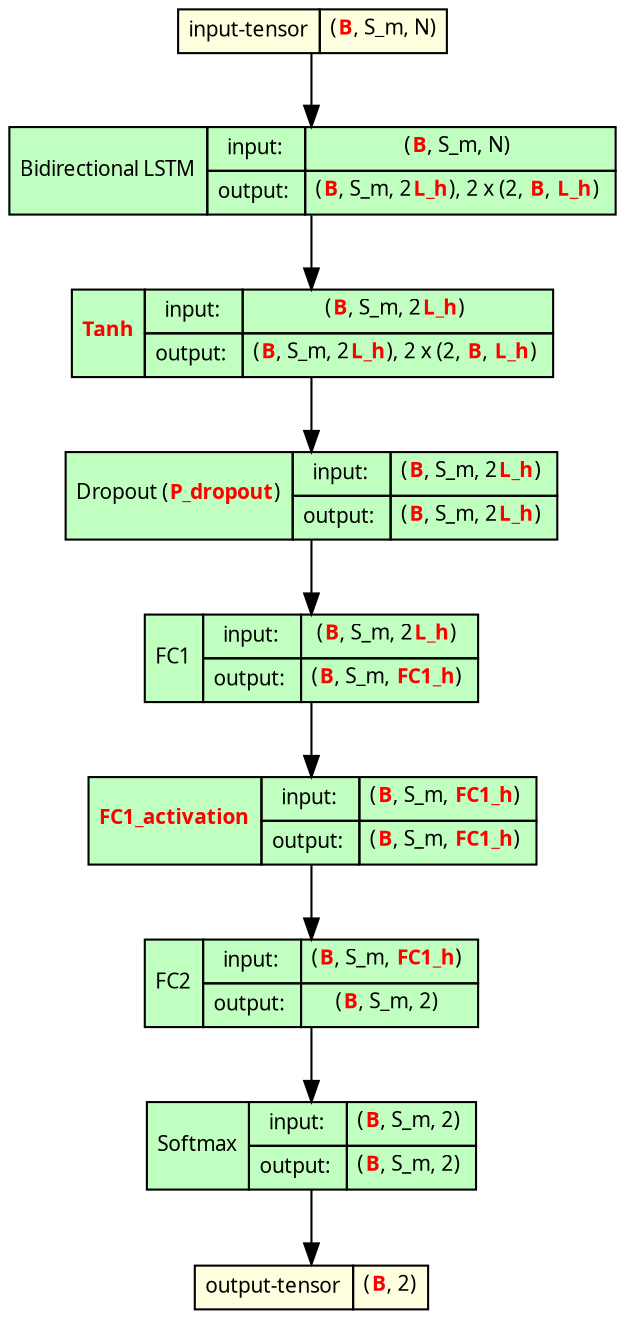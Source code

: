strict digraph model {
    graph [ordering="in", rankdir="TB", size="12.0,12.0"];
    node [align="left", fontname="Linux libertine", fontsize=10, height=0.2, margin=0, ranksep=0.1, shape="plaintext", style="filled"];
    edge [fontsize=10];
    0 [label=<
                    <TABLE BORDER="0" CELLBORDER="1"
                    CELLSPACING="0" CELLPADDING="4">
                        <TR><TD>input-tensor<BR/></TD><TD>(<b><font color="red">B</font></b>, S_m, N)</TD></TR>
                    </TABLE>>, fillcolor="lightyellow"];
    1 [label=<
                    <TABLE BORDER="0" CELLBORDER="1"
                    CELLSPACING="0" CELLPADDING="4">
                    <TR>
                        <TD ROWSPAN="2">Bidirectional LSTM<BR/></TD>
                        <TD COLSPAN="2">input:</TD>
                        <TD COLSPAN="2">(<b><font color="red">B</font></b>, S_m, N) </TD>
                    </TR>
                    <TR>
                        <TD COLSPAN="2">output: </TD>
                        <TD COLSPAN="2">(<b><font color="red">B</font></b>, S_m, 2<b><font color="red">L_h</font></b>), 2 x (2, <b><font color="red">B</font></b>, <b><font color="red">L_h</font></b>) </TD>
                    </TR>
                    </TABLE>>, fillcolor="darkseagreen1"];
    2 [label=<
                    <TABLE BORDER="0" CELLBORDER="1"
                    CELLSPACING="0" CELLPADDING="4">
                    <TR>
                        <TD ROWSPAN="2"><b><font color="red">Tanh</font></b><BR/></TD>
                        <TD COLSPAN="2">input:</TD>
                        <TD COLSPAN="2">(<b><font color="red">B</font></b>, S_m, 2<b><font color="red">L_h</font></b>) </TD>
                    </TR>
                    <TR>
                        <TD COLSPAN="2">output: </TD>
                        <TD COLSPAN="2">(<b><font color="red">B</font></b>, S_m, 2<b><font color="red">L_h</font></b>), 2 x (2, <b><font color="red">B</font></b>, <b><font color="red">L_h</font></b>) </TD>
                    </TR>
                    </TABLE>>, fillcolor="darkseagreen1"];
    3 [label=<
                    <TABLE BORDER="0" CELLBORDER="1"
                    CELLSPACING="0" CELLPADDING="4">
                    <TR>
                        <TD ROWSPAN="2">Dropout (<b><font color="red">P_dropout</font></b>)<BR/></TD>
                        <TD COLSPAN="2">input:</TD>
                        <TD COLSPAN="2">(<b><font color="red">B</font></b>, S_m, 2<b><font color="red">L_h</font></b>) </TD>
                    </TR>
                    <TR>
                        <TD COLSPAN="2">output: </TD>
                        <TD COLSPAN="2">(<b><font color="red">B</font></b>, S_m, 2<b><font color="red">L_h</font></b>) </TD>
                    </TR>
                    </TABLE>>, fillcolor="darkseagreen1"];
    4 [label=<
                    <TABLE BORDER="0" CELLBORDER="1"
                    CELLSPACING="0" CELLPADDING="4">
                    <TR>
                        <TD ROWSPAN="2">FC1<BR/></TD>
                        <TD COLSPAN="2">input:</TD>
                        <TD COLSPAN="2">(<b><font color="red">B</font></b>, S_m, 2<b><font color="red">L_h</font></b>) </TD>
                    </TR>
                    <TR>
                        <TD COLSPAN="2">output: </TD>
                        <TD COLSPAN="2">(<b><font color="red">B</font></b>, S_m, <b><font color="red">FC1_h</font></b>) </TD>
                    </TR>
                    </TABLE>>, fillcolor="darkseagreen1"];
    5 [label=<
                    <TABLE BORDER="0" CELLBORDER="1"
                    CELLSPACING="0" CELLPADDING="4">
                    <TR>
                        <TD ROWSPAN="2"><b><font color="red">FC1_activation</font></b><BR/></TD>
                        <TD COLSPAN="2">input:</TD>
                        <TD COLSPAN="2">(<b><font color="red">B</font></b>, S_m, <b><font color="red">FC1_h</font></b>) </TD>
                    </TR>
                    <TR>
                        <TD COLSPAN="2">output: </TD>
                        <TD COLSPAN="2">(<b><font color="red">B</font></b>, S_m, <b><font color="red">FC1_h</font></b>) </TD>
                    </TR>
                    </TABLE>>, fillcolor="darkseagreen1"];
    6 [label=<
                    <TABLE BORDER="0" CELLBORDER="1"
                    CELLSPACING="0" CELLPADDING="4">
                    <TR>
                        <TD ROWSPAN="2">FC2<BR/></TD>
                        <TD COLSPAN="2">input:</TD>
                        <TD COLSPAN="2">(<b><font color="red">B</font></b>, S_m, <b><font color="red">FC1_h</font></b>) </TD>
                    </TR>
                    <TR>
                        <TD COLSPAN="2">output: </TD>
                        <TD COLSPAN="2">(<b><font color="red">B</font></b>, S_m, 2) </TD>
                    </TR>
                    </TABLE>>, fillcolor="darkseagreen1"];
    7 [label=<
                    <TABLE BORDER="0" CELLBORDER="1"
                    CELLSPACING="0" CELLPADDING="4">
                    <TR>
                        <TD ROWSPAN="2">Softmax<BR/></TD>
                        <TD COLSPAN="2">input:</TD>
                        <TD COLSPAN="2">(<b><font color="red">B</font></b>, S_m, 2) </TD>
                    </TR>
                    <TR>
                        <TD COLSPAN="2">output: </TD>
                        <TD COLSPAN="2">(<b><font color="red">B</font></b>, S_m, 2) </TD>
                    </TR>
                    </TABLE>>, fillcolor="darkseagreen1"];
    8 [label=<
                    <TABLE BORDER="0" CELLBORDER="1"
                    CELLSPACING="0" CELLPADDING="4">
                        <TR><TD>output-tensor<BR/></TD><TD>(<b><font color="red">B</font></b>, 2)</TD></TR>
                    </TABLE>>, fillcolor="lightyellow"];
    0 -> 1;
    1 -> 2;
    2 -> 3;
    3 -> 4;
    4 -> 5;
    5 -> 6;
    6 -> 7;
    7 -> 8;
}
